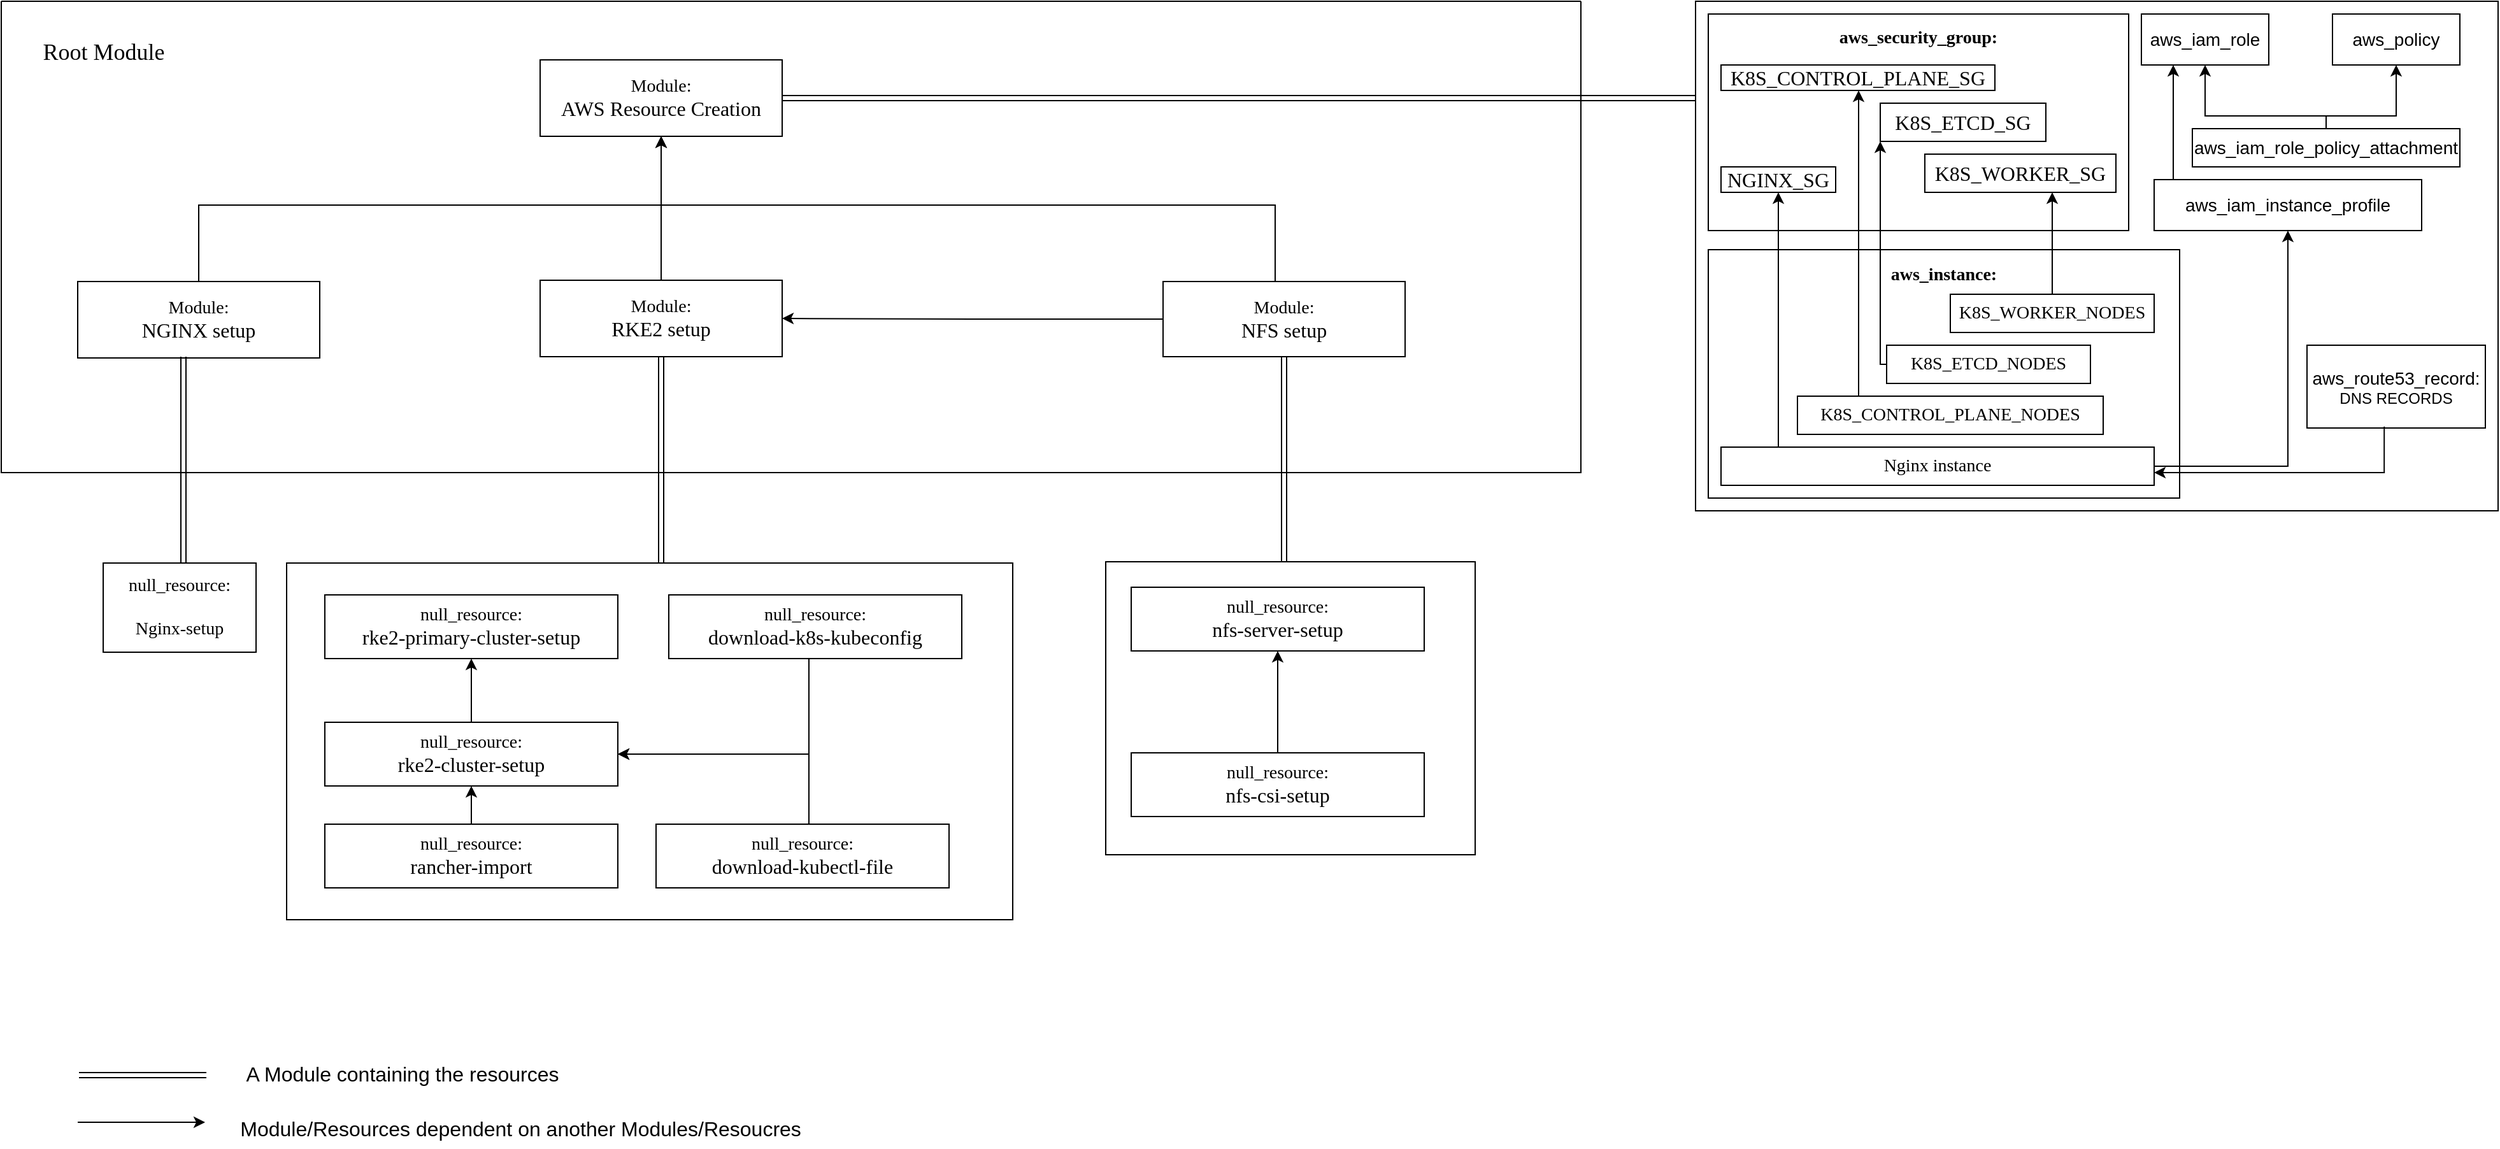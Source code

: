 <mxfile version="24.7.12">
  <diagram id="wFE0QG_FPsp0jaGvCLVb" name="Page-1">
    <mxGraphModel dx="2182" dy="437" grid="1" gridSize="10" guides="1" tooltips="1" connect="1" arrows="1" fold="1" page="1" pageScale="1" pageWidth="850" pageHeight="1100" math="0" shadow="0">
      <root>
        <mxCell id="0" />
        <mxCell id="1" parent="0" />
        <mxCell id="kiitlkwFK5GS4U3EaYuT-5" value="&lt;font style=&quot;font-size: 14px;&quot; face=&quot;Times New Roman&quot;&gt;Module:&lt;/font&gt;&lt;div&gt;&lt;font size=&quot;3&quot; face=&quot;vOWG07pCDVomqxuYTh0j&quot;&gt;AWS Resource Creation&lt;/font&gt;&lt;/div&gt;" style="rounded=0;whiteSpace=wrap;html=1;" parent="1" vertex="1">
          <mxGeometry x="123" y="86" width="190" height="60" as="geometry" />
        </mxCell>
        <mxCell id="kiitlkwFK5GS4U3EaYuT-29" style="edgeStyle=orthogonalEdgeStyle;rounded=0;orthogonalLoop=1;jettySize=auto;html=1;entryX=0.5;entryY=1;entryDx=0;entryDy=0;" parent="1" source="kiitlkwFK5GS4U3EaYuT-19" target="kiitlkwFK5GS4U3EaYuT-5" edge="1">
          <mxGeometry relative="1" as="geometry">
            <mxPoint x="218" y="22" as="targetPoint" />
          </mxGeometry>
        </mxCell>
        <mxCell id="etClJCg255oQmAqelBvy-100" value="" style="edgeStyle=orthogonalEdgeStyle;rounded=0;orthogonalLoop=1;jettySize=auto;html=1;shape=link;" edge="1" parent="1" source="kiitlkwFK5GS4U3EaYuT-19" target="etClJCg255oQmAqelBvy-95">
          <mxGeometry relative="1" as="geometry">
            <Array as="points">
              <mxPoint x="218" y="476" />
              <mxPoint x="218" y="476" />
            </Array>
          </mxGeometry>
        </mxCell>
        <mxCell id="kiitlkwFK5GS4U3EaYuT-19" value="&lt;font face=&quot;Times New Roman&quot; style=&quot;font-size: 14px;&quot;&gt;Module:&lt;/font&gt;&lt;div&gt;&lt;font face=&quot;M-_PtO_m-LOJet0InzvK&quot; size=&quot;3&quot;&gt;RKE2 setup&lt;/font&gt;&lt;/div&gt;" style="rounded=0;whiteSpace=wrap;html=1;" parent="1" vertex="1">
          <mxGeometry x="123" y="259" width="190" height="60" as="geometry" />
        </mxCell>
        <mxCell id="etClJCg255oQmAqelBvy-144" style="edgeStyle=orthogonalEdgeStyle;rounded=0;orthogonalLoop=1;jettySize=auto;html=1;entryX=1;entryY=0.5;entryDx=0;entryDy=0;shape=link;" edge="1" parent="1" source="etClJCg255oQmAqelBvy-4" target="kiitlkwFK5GS4U3EaYuT-5">
          <mxGeometry relative="1" as="geometry">
            <Array as="points">
              <mxPoint x="810" y="116" />
              <mxPoint x="810" y="116" />
            </Array>
          </mxGeometry>
        </mxCell>
        <mxCell id="etClJCg255oQmAqelBvy-4" value="" style="rounded=0;whiteSpace=wrap;html=1;" vertex="1" parent="1">
          <mxGeometry x="1030" y="40" width="630" height="400" as="geometry" />
        </mxCell>
        <mxCell id="etClJCg255oQmAqelBvy-18" value="&lt;font style=&quot;font-size: 14px;&quot;&gt;aws_iam_role&lt;/font&gt;" style="rounded=0;whiteSpace=wrap;html=1;" vertex="1" parent="1">
          <mxGeometry x="1380" y="50" width="100" height="40" as="geometry" />
        </mxCell>
        <mxCell id="etClJCg255oQmAqelBvy-19" value="&lt;div&gt;&lt;div&gt;&lt;font face=&quot;Times New Roman&quot;&gt;&lt;span style=&quot;font-size: 14px;&quot;&gt;&lt;b&gt;aws_security_group:&lt;/b&gt;&lt;/span&gt;&lt;/font&gt;&lt;br&gt;&lt;/div&gt;&lt;/div&gt;&lt;div&gt;&lt;font face=&quot;Times New Roman&quot;&gt;&lt;span style=&quot;font-size: 14px;&quot;&gt;&lt;b&gt;&lt;br&gt;&lt;/b&gt;&lt;/span&gt;&lt;/font&gt;&lt;/div&gt;&lt;div&gt;&lt;font face=&quot;Times New Roman&quot;&gt;&lt;span style=&quot;font-size: 14px;&quot;&gt;&lt;b&gt;&lt;br&gt;&lt;/b&gt;&lt;/span&gt;&lt;/font&gt;&lt;/div&gt;&lt;div&gt;&lt;font face=&quot;Times New Roman&quot;&gt;&lt;span style=&quot;font-size: 14px;&quot;&gt;&lt;b&gt;&lt;br&gt;&lt;/b&gt;&lt;/span&gt;&lt;/font&gt;&lt;/div&gt;&lt;div&gt;&lt;font face=&quot;Times New Roman&quot;&gt;&lt;span style=&quot;font-size: 14px;&quot;&gt;&lt;b&gt;&lt;br&gt;&lt;/b&gt;&lt;/span&gt;&lt;/font&gt;&lt;/div&gt;&lt;div&gt;&lt;br&gt;&lt;/div&gt;&lt;div&gt;&lt;font face=&quot;Times New Roman&quot;&gt;&lt;span style=&quot;font-size: 14px;&quot;&gt;&lt;b&gt;&lt;br&gt;&lt;/b&gt;&lt;/span&gt;&lt;/font&gt;&lt;/div&gt;&lt;div&gt;&lt;font face=&quot;Times New Roman&quot;&gt;&lt;span style=&quot;font-size: 14px;&quot;&gt;&lt;b&gt;&lt;br&gt;&lt;/b&gt;&lt;/span&gt;&lt;/font&gt;&lt;/div&gt;&lt;div&gt;&lt;font face=&quot;Times New Roman&quot;&gt;&lt;span style=&quot;font-size: 14px;&quot;&gt;&lt;b&gt;&lt;br&gt;&lt;/b&gt;&lt;/span&gt;&lt;/font&gt;&lt;/div&gt;" style="rounded=0;whiteSpace=wrap;html=1;" vertex="1" parent="1">
          <mxGeometry x="1040" y="50" width="330" height="170" as="geometry" />
        </mxCell>
        <mxCell id="etClJCg255oQmAqelBvy-23" value="&lt;font style=&quot;font-size: 14px;&quot;&gt;aws_policy&lt;/font&gt;" style="rounded=0;whiteSpace=wrap;html=1;" vertex="1" parent="1">
          <mxGeometry x="1530" y="50" width="100" height="40" as="geometry" />
        </mxCell>
        <mxCell id="etClJCg255oQmAqelBvy-27" value="" style="edgeStyle=orthogonalEdgeStyle;rounded=0;orthogonalLoop=1;jettySize=auto;html=1;entryX=0.5;entryY=1;entryDx=0;entryDy=0;" edge="1" parent="1" source="etClJCg255oQmAqelBvy-24" target="etClJCg255oQmAqelBvy-18">
          <mxGeometry relative="1" as="geometry">
            <Array as="points">
              <mxPoint x="1525" y="130" />
              <mxPoint x="1430" y="130" />
            </Array>
          </mxGeometry>
        </mxCell>
        <mxCell id="etClJCg255oQmAqelBvy-24" value="&lt;font style=&quot;font-size: 14px;&quot;&gt;aws_iam_role_policy_attachment&lt;/font&gt;" style="rounded=0;whiteSpace=wrap;html=1;" vertex="1" parent="1">
          <mxGeometry x="1420" y="140" width="210" height="30" as="geometry" />
        </mxCell>
        <mxCell id="etClJCg255oQmAqelBvy-31" style="edgeStyle=orthogonalEdgeStyle;rounded=0;orthogonalLoop=1;jettySize=auto;html=1;entryX=0.5;entryY=1;entryDx=0;entryDy=0;" edge="1" parent="1" source="etClJCg255oQmAqelBvy-24" target="etClJCg255oQmAqelBvy-23">
          <mxGeometry relative="1" as="geometry">
            <Array as="points">
              <mxPoint x="1525" y="130" />
              <mxPoint x="1580" y="130" />
            </Array>
          </mxGeometry>
        </mxCell>
        <mxCell id="etClJCg255oQmAqelBvy-51" style="edgeStyle=orthogonalEdgeStyle;rounded=0;orthogonalLoop=1;jettySize=auto;html=1;entryX=0.25;entryY=1;entryDx=0;entryDy=0;" edge="1" parent="1" source="etClJCg255oQmAqelBvy-32" target="etClJCg255oQmAqelBvy-18">
          <mxGeometry relative="1" as="geometry">
            <Array as="points">
              <mxPoint x="1405" y="180" />
              <mxPoint x="1405" y="180" />
            </Array>
          </mxGeometry>
        </mxCell>
        <mxCell id="etClJCg255oQmAqelBvy-32" value="&lt;span style=&quot;font-size: 14px;&quot;&gt;aws_iam_instance_profile&lt;/span&gt;" style="rounded=0;whiteSpace=wrap;html=1;" vertex="1" parent="1">
          <mxGeometry x="1390" y="180" width="210" height="40" as="geometry" />
        </mxCell>
        <mxCell id="etClJCg255oQmAqelBvy-39" value="&lt;span style=&quot;font-family: UCWD6sSALBmN9zl_qIUC; font-size: medium;&quot;&gt;NGINX_SG&lt;/span&gt;" style="rounded=0;whiteSpace=wrap;html=1;" vertex="1" parent="1">
          <mxGeometry x="1050" y="170" width="90" height="20" as="geometry" />
        </mxCell>
        <mxCell id="etClJCg255oQmAqelBvy-40" value="&lt;font size=&quot;3&quot; face=&quot;UCWD6sSALBmN9zl_qIUC&quot;&gt;K8S_CONTROL_PLANE_SG&lt;/font&gt;" style="rounded=0;whiteSpace=wrap;html=1;" vertex="1" parent="1">
          <mxGeometry x="1050" y="90" width="215" height="20" as="geometry" />
        </mxCell>
        <mxCell id="etClJCg255oQmAqelBvy-41" value="&lt;font size=&quot;3&quot; face=&quot;UCWD6sSALBmN9zl_qIUC&quot;&gt;K8S_ETCD_SG&lt;/font&gt;" style="rounded=0;whiteSpace=wrap;html=1;" vertex="1" parent="1">
          <mxGeometry x="1175" y="120" width="130" height="30" as="geometry" />
        </mxCell>
        <mxCell id="etClJCg255oQmAqelBvy-42" value="&lt;font size=&quot;3&quot; face=&quot;UCWD6sSALBmN9zl_qIUC&quot;&gt;K8S_WORKER_SG&lt;/font&gt;" style="rounded=0;whiteSpace=wrap;html=1;" vertex="1" parent="1">
          <mxGeometry x="1210" y="160" width="150" height="30" as="geometry" />
        </mxCell>
        <mxCell id="etClJCg255oQmAqelBvy-48" style="edgeStyle=orthogonalEdgeStyle;rounded=0;orthogonalLoop=1;jettySize=auto;html=1;exitX=0.5;exitY=1;exitDx=0;exitDy=0;" edge="1" parent="1" source="etClJCg255oQmAqelBvy-19" target="etClJCg255oQmAqelBvy-19">
          <mxGeometry relative="1" as="geometry" />
        </mxCell>
        <mxCell id="etClJCg255oQmAqelBvy-58" value="&lt;div&gt;&lt;div&gt;&lt;font face=&quot;Times New Roman&quot;&gt;&lt;span style=&quot;font-size: 14px;&quot;&gt;&lt;b&gt;aws_instance:&lt;/b&gt;&lt;/span&gt;&lt;/font&gt;&lt;/div&gt;&lt;/div&gt;&lt;div&gt;&lt;br&gt;&lt;/div&gt;&lt;div&gt;&lt;font face=&quot;Times New Roman&quot;&gt;&lt;span style=&quot;font-size: 14px;&quot;&gt;&lt;b&gt;&lt;br&gt;&lt;/b&gt;&lt;/span&gt;&lt;/font&gt;&lt;/div&gt;&lt;div&gt;&lt;font face=&quot;Times New Roman&quot;&gt;&lt;span style=&quot;font-size: 14px;&quot;&gt;&lt;b&gt;&lt;br&gt;&lt;/b&gt;&lt;/span&gt;&lt;/font&gt;&lt;/div&gt;&lt;div&gt;&lt;font face=&quot;Times New Roman&quot;&gt;&lt;span style=&quot;font-size: 14px;&quot;&gt;&lt;b&gt;&lt;br&gt;&lt;/b&gt;&lt;/span&gt;&lt;/font&gt;&lt;/div&gt;&lt;div&gt;&lt;font face=&quot;Times New Roman&quot;&gt;&lt;span style=&quot;font-size: 14px;&quot;&gt;&lt;b&gt;&lt;br&gt;&lt;/b&gt;&lt;/span&gt;&lt;/font&gt;&lt;/div&gt;&lt;div&gt;&lt;font face=&quot;Times New Roman&quot;&gt;&lt;span style=&quot;font-size: 14px;&quot;&gt;&lt;b&gt;&lt;br&gt;&lt;/b&gt;&lt;/span&gt;&lt;/font&gt;&lt;/div&gt;&lt;div&gt;&lt;br&gt;&lt;/div&gt;&lt;div&gt;&lt;br&gt;&lt;/div&gt;&lt;div&gt;&lt;br&gt;&lt;/div&gt;&lt;div&gt;&lt;br&gt;&lt;/div&gt;" style="rounded=0;whiteSpace=wrap;html=1;" vertex="1" parent="1">
          <mxGeometry x="1040" y="235" width="370" height="195" as="geometry" />
        </mxCell>
        <mxCell id="etClJCg255oQmAqelBvy-65" style="edgeStyle=orthogonalEdgeStyle;rounded=0;orthogonalLoop=1;jettySize=auto;html=1;entryX=0.5;entryY=1;entryDx=0;entryDy=0;" edge="1" parent="1" source="etClJCg255oQmAqelBvy-59" target="etClJCg255oQmAqelBvy-39">
          <mxGeometry relative="1" as="geometry">
            <Array as="points">
              <mxPoint x="1095" y="340" />
              <mxPoint x="1095" y="340" />
            </Array>
          </mxGeometry>
        </mxCell>
        <mxCell id="etClJCg255oQmAqelBvy-75" style="edgeStyle=orthogonalEdgeStyle;rounded=0;orthogonalLoop=1;jettySize=auto;html=1;entryX=0.5;entryY=1;entryDx=0;entryDy=0;" edge="1" parent="1" source="etClJCg255oQmAqelBvy-59" target="etClJCg255oQmAqelBvy-32">
          <mxGeometry relative="1" as="geometry">
            <Array as="points">
              <mxPoint x="1495" y="405" />
            </Array>
          </mxGeometry>
        </mxCell>
        <mxCell id="etClJCg255oQmAqelBvy-59" value="&lt;font face=&quot;Times New Roman&quot; style=&quot;font-size: 14px;&quot;&gt;Nginx instance&lt;/font&gt;" style="rounded=0;whiteSpace=wrap;html=1;" vertex="1" parent="1">
          <mxGeometry x="1050" y="390" width="340" height="30" as="geometry" />
        </mxCell>
        <mxCell id="etClJCg255oQmAqelBvy-66" style="edgeStyle=orthogonalEdgeStyle;rounded=0;orthogonalLoop=1;jettySize=auto;html=1;" edge="1" parent="1" source="etClJCg255oQmAqelBvy-60" target="etClJCg255oQmAqelBvy-40">
          <mxGeometry relative="1" as="geometry">
            <Array as="points">
              <mxPoint x="1158" y="300" />
              <mxPoint x="1158" y="300" />
            </Array>
          </mxGeometry>
        </mxCell>
        <mxCell id="etClJCg255oQmAqelBvy-60" value="&lt;font face=&quot;Times New Roman&quot;&gt;&lt;span style=&quot;font-size: 14px;&quot;&gt;K8S_CONTROL_PLANE_NODES&lt;/span&gt;&lt;/font&gt;" style="rounded=0;whiteSpace=wrap;html=1;" vertex="1" parent="1">
          <mxGeometry x="1110" y="350" width="240" height="30" as="geometry" />
        </mxCell>
        <mxCell id="etClJCg255oQmAqelBvy-68" style="edgeStyle=orthogonalEdgeStyle;rounded=0;orthogonalLoop=1;jettySize=auto;html=1;entryX=0;entryY=1;entryDx=0;entryDy=0;" edge="1" parent="1" source="etClJCg255oQmAqelBvy-61" target="etClJCg255oQmAqelBvy-41">
          <mxGeometry relative="1" as="geometry">
            <Array as="points">
              <mxPoint x="1175" y="325" />
            </Array>
          </mxGeometry>
        </mxCell>
        <mxCell id="etClJCg255oQmAqelBvy-61" value="&lt;font face=&quot;Times New Roman&quot;&gt;&lt;span style=&quot;font-size: 14px;&quot;&gt;K8S_ETCD_NODES&lt;/span&gt;&lt;/font&gt;" style="rounded=0;whiteSpace=wrap;html=1;" vertex="1" parent="1">
          <mxGeometry x="1180" y="310" width="160" height="30" as="geometry" />
        </mxCell>
        <mxCell id="etClJCg255oQmAqelBvy-67" style="edgeStyle=orthogonalEdgeStyle;rounded=0;orthogonalLoop=1;jettySize=auto;html=1;" edge="1" parent="1" source="etClJCg255oQmAqelBvy-62" target="etClJCg255oQmAqelBvy-42">
          <mxGeometry relative="1" as="geometry">
            <Array as="points">
              <mxPoint x="1310" y="210" />
              <mxPoint x="1310" y="210" />
            </Array>
          </mxGeometry>
        </mxCell>
        <mxCell id="etClJCg255oQmAqelBvy-62" value="&lt;font face=&quot;Times New Roman&quot;&gt;&lt;span style=&quot;font-size: 14px;&quot;&gt;K8S_WORKER_NODES&lt;/span&gt;&lt;/font&gt;" style="rounded=0;whiteSpace=wrap;html=1;" vertex="1" parent="1">
          <mxGeometry x="1230" y="270" width="160" height="30" as="geometry" />
        </mxCell>
        <mxCell id="etClJCg255oQmAqelBvy-76" value="&lt;font face=&quot;Times New Roman&quot; style=&quot;font-size: 14px;&quot;&gt;null_resource:&lt;/font&gt;&lt;div&gt;&lt;font face=&quot;Times New Roman&quot; style=&quot;font-size: 14px;&quot;&gt;&lt;br&gt;&lt;/font&gt;&lt;/div&gt;&lt;div&gt;&lt;font face=&quot;Times New Roman&quot; style=&quot;font-size: 14px;&quot;&gt;Nginx-setup&lt;/font&gt;&lt;/div&gt;" style="rounded=0;whiteSpace=wrap;html=1;" vertex="1" parent="1">
          <mxGeometry x="-220" y="481" width="120" height="70" as="geometry" />
        </mxCell>
        <mxCell id="etClJCg255oQmAqelBvy-84" value="&lt;div&gt;&lt;font style=&quot;font-size: 14px;&quot;&gt;aws_route53_record:&lt;br&gt;&lt;/font&gt;&lt;/div&gt;&lt;font style=&quot;font-size: 12px;&quot;&gt;DNS RECORDS&lt;/font&gt;" style="rounded=0;whiteSpace=wrap;html=1;" vertex="1" parent="1">
          <mxGeometry x="1510" y="310" width="140" height="65" as="geometry" />
        </mxCell>
        <mxCell id="etClJCg255oQmAqelBvy-86" style="edgeStyle=orthogonalEdgeStyle;rounded=0;orthogonalLoop=1;jettySize=auto;html=1;exitX=0.433;exitY=0.983;exitDx=0;exitDy=0;exitPerimeter=0;" edge="1" parent="1" source="etClJCg255oQmAqelBvy-84" target="etClJCg255oQmAqelBvy-59">
          <mxGeometry relative="1" as="geometry">
            <Array as="points">
              <mxPoint x="1571" y="410" />
            </Array>
          </mxGeometry>
        </mxCell>
        <mxCell id="etClJCg255oQmAqelBvy-95" value="" style="rounded=0;whiteSpace=wrap;html=1;" vertex="1" parent="1">
          <mxGeometry x="-76" y="481" width="570" height="280" as="geometry" />
        </mxCell>
        <mxCell id="etClJCg255oQmAqelBvy-101" value="&lt;div&gt;&lt;font style=&quot;font-size: 14px;&quot; face=&quot;Times New Roman&quot;&gt;null_resource:&lt;/font&gt;&lt;/div&gt;&lt;div&gt;&lt;font face=&quot;CC2AfbRsVFPKqois0iFC&quot; size=&quot;3&quot;&gt;rke2-primary-cluster-setup&lt;/font&gt;&lt;/div&gt;" style="rounded=0;whiteSpace=wrap;html=1;" vertex="1" parent="1">
          <mxGeometry x="-46" y="506" width="230" height="50" as="geometry" />
        </mxCell>
        <mxCell id="etClJCg255oQmAqelBvy-104" style="edgeStyle=orthogonalEdgeStyle;rounded=0;orthogonalLoop=1;jettySize=auto;html=1;entryX=0.5;entryY=1;entryDx=0;entryDy=0;" edge="1" parent="1" source="etClJCg255oQmAqelBvy-102" target="etClJCg255oQmAqelBvy-101">
          <mxGeometry relative="1" as="geometry" />
        </mxCell>
        <mxCell id="etClJCg255oQmAqelBvy-102" value="&lt;div&gt;&lt;font style=&quot;font-size: 14px;&quot; face=&quot;Times New Roman&quot;&gt;null_resource:&lt;/font&gt;&lt;/div&gt;&lt;div&gt;&lt;font face=&quot;ybWu49O-ANy2RYuzH55T&quot; size=&quot;3&quot;&gt;rke2-cluster-setup&lt;/font&gt;&lt;/div&gt;" style="rounded=0;whiteSpace=wrap;html=1;" vertex="1" parent="1">
          <mxGeometry x="-46" y="606" width="230" height="50" as="geometry" />
        </mxCell>
        <mxCell id="etClJCg255oQmAqelBvy-105" style="edgeStyle=orthogonalEdgeStyle;rounded=0;orthogonalLoop=1;jettySize=auto;html=1;entryX=0.5;entryY=1;entryDx=0;entryDy=0;" edge="1" parent="1" source="etClJCg255oQmAqelBvy-103" target="etClJCg255oQmAqelBvy-102">
          <mxGeometry relative="1" as="geometry" />
        </mxCell>
        <mxCell id="etClJCg255oQmAqelBvy-103" value="&lt;div&gt;&lt;font style=&quot;font-size: 14px;&quot; face=&quot;Times New Roman&quot;&gt;null_resource:&lt;/font&gt;&lt;/div&gt;&lt;div&gt;&lt;font face=&quot;ybWu49O-ANy2RYuzH55T&quot; size=&quot;3&quot;&gt;rancher-import&lt;/font&gt;&lt;/div&gt;" style="rounded=0;whiteSpace=wrap;html=1;" vertex="1" parent="1">
          <mxGeometry x="-46" y="686" width="230" height="50" as="geometry" />
        </mxCell>
        <mxCell id="etClJCg255oQmAqelBvy-109" style="edgeStyle=orthogonalEdgeStyle;rounded=0;orthogonalLoop=1;jettySize=auto;html=1;entryX=1;entryY=0.5;entryDx=0;entryDy=0;" edge="1" parent="1" source="etClJCg255oQmAqelBvy-106" target="etClJCg255oQmAqelBvy-102">
          <mxGeometry relative="1" as="geometry">
            <Array as="points">
              <mxPoint x="334" y="631" />
            </Array>
          </mxGeometry>
        </mxCell>
        <mxCell id="etClJCg255oQmAqelBvy-106" value="&lt;div&gt;&lt;font style=&quot;font-size: 14px;&quot; face=&quot;Times New Roman&quot;&gt;null_resource:&lt;/font&gt;&lt;/div&gt;&lt;div&gt;&lt;span style=&quot;background-color: initial;&quot;&gt;&lt;font size=&quot;3&quot; face=&quot;ybWu49O-ANy2RYuzH55T&quot;&gt;download-k8s-kubeconfig&lt;/font&gt;&lt;/span&gt;&lt;/div&gt;" style="rounded=0;whiteSpace=wrap;html=1;" vertex="1" parent="1">
          <mxGeometry x="224" y="506" width="230" height="50" as="geometry" />
        </mxCell>
        <mxCell id="etClJCg255oQmAqelBvy-110" style="edgeStyle=orthogonalEdgeStyle;rounded=0;orthogonalLoop=1;jettySize=auto;html=1;entryX=1;entryY=0.5;entryDx=0;entryDy=0;" edge="1" parent="1" source="etClJCg255oQmAqelBvy-108" target="etClJCg255oQmAqelBvy-102">
          <mxGeometry relative="1" as="geometry">
            <Array as="points">
              <mxPoint x="334" y="631" />
            </Array>
          </mxGeometry>
        </mxCell>
        <mxCell id="etClJCg255oQmAqelBvy-108" value="&lt;div&gt;&lt;font style=&quot;font-size: 14px;&quot; face=&quot;Times New Roman&quot;&gt;null_resource:&lt;/font&gt;&lt;/div&gt;&lt;div&gt;&lt;font size=&quot;3&quot; face=&quot;ybWu49O-ANy2RYuzH55T&quot;&gt;download-kubectl-file&lt;/font&gt;&lt;br&gt;&lt;/div&gt;" style="rounded=0;whiteSpace=wrap;html=1;" vertex="1" parent="1">
          <mxGeometry x="214" y="686" width="230" height="50" as="geometry" />
        </mxCell>
        <mxCell id="etClJCg255oQmAqelBvy-113" value="" style="rounded=0;whiteSpace=wrap;html=1;" vertex="1" parent="1">
          <mxGeometry x="567" y="480" width="290" height="230" as="geometry" />
        </mxCell>
        <mxCell id="etClJCg255oQmAqelBvy-115" value="&lt;div&gt;&lt;font style=&quot;font-size: 14px;&quot; face=&quot;Times New Roman&quot;&gt;null_resource:&lt;/font&gt;&lt;/div&gt;&lt;div&gt;&lt;font size=&quot;3&quot; face=&quot;CC2AfbRsVFPKqois0iFC&quot;&gt;nfs-server-setup&lt;/font&gt;&lt;br&gt;&lt;/div&gt;" style="rounded=0;whiteSpace=wrap;html=1;" vertex="1" parent="1">
          <mxGeometry x="587" y="500" width="230" height="50" as="geometry" />
        </mxCell>
        <mxCell id="etClJCg255oQmAqelBvy-118" style="edgeStyle=orthogonalEdgeStyle;rounded=0;orthogonalLoop=1;jettySize=auto;html=1;entryX=0.5;entryY=1;entryDx=0;entryDy=0;" edge="1" parent="1" source="etClJCg255oQmAqelBvy-116" target="etClJCg255oQmAqelBvy-115">
          <mxGeometry relative="1" as="geometry" />
        </mxCell>
        <mxCell id="etClJCg255oQmAqelBvy-116" value="&lt;div&gt;&lt;font style=&quot;font-size: 14px;&quot; face=&quot;Times New Roman&quot;&gt;null_resource:&lt;/font&gt;&lt;/div&gt;&lt;div&gt;&lt;font size=&quot;3&quot; face=&quot;CC2AfbRsVFPKqois0iFC&quot;&gt;nfs-csi-setup&lt;/font&gt;&lt;br&gt;&lt;/div&gt;" style="rounded=0;whiteSpace=wrap;html=1;" vertex="1" parent="1">
          <mxGeometry x="587" y="630" width="230" height="50" as="geometry" />
        </mxCell>
        <mxCell id="etClJCg255oQmAqelBvy-119" value="" style="shape=link;html=1;rounded=0;" edge="1" parent="1">
          <mxGeometry width="100" relative="1" as="geometry">
            <mxPoint x="-239" y="883" as="sourcePoint" />
            <mxPoint x="-139" y="883" as="targetPoint" />
          </mxGeometry>
        </mxCell>
        <mxCell id="etClJCg255oQmAqelBvy-120" value="&lt;font size=&quot;3&quot;&gt;A Module containing the resources&lt;/font&gt;" style="text;html=1;align=center;verticalAlign=middle;whiteSpace=wrap;rounded=0;" vertex="1" parent="1">
          <mxGeometry x="-110" y="867" width="250" height="30" as="geometry" />
        </mxCell>
        <mxCell id="etClJCg255oQmAqelBvy-122" value="" style="endArrow=classic;html=1;rounded=0;" edge="1" parent="1">
          <mxGeometry width="50" height="50" relative="1" as="geometry">
            <mxPoint x="-240" y="920" as="sourcePoint" />
            <mxPoint x="-140" y="920" as="targetPoint" />
          </mxGeometry>
        </mxCell>
        <mxCell id="etClJCg255oQmAqelBvy-123" value="&lt;font size=&quot;3&quot;&gt;Module/Resources dependent on another Modules/Resoucres&amp;nbsp;&lt;/font&gt;" style="text;html=1;align=center;verticalAlign=middle;whiteSpace=wrap;rounded=0;" vertex="1" parent="1">
          <mxGeometry x="-120" y="910" width="460" height="30" as="geometry" />
        </mxCell>
        <mxCell id="etClJCg255oQmAqelBvy-127" value="" style="swimlane;startSize=0;shadow=0;" vertex="1" parent="1">
          <mxGeometry x="-300" y="40" width="1240" height="370" as="geometry">
            <mxRectangle x="100" y="40" width="50" height="40" as="alternateBounds" />
          </mxGeometry>
        </mxCell>
        <mxCell id="kiitlkwFK5GS4U3EaYuT-7" value="&lt;font style=&quot;font-size: 14px;&quot; face=&quot;Times New Roman&quot;&gt;Module:&lt;/font&gt;&lt;div&gt;&lt;font size=&quot;3&quot; face=&quot;y11n5paO8Hunl36zzPSH&quot;&gt;NGINX setup&lt;/font&gt;&lt;/div&gt;" style="rounded=0;whiteSpace=wrap;html=1;" parent="etClJCg255oQmAqelBvy-127" vertex="1">
          <mxGeometry x="60" y="220" width="190" height="60" as="geometry" />
        </mxCell>
        <mxCell id="kiitlkwFK5GS4U3EaYuT-23" value="&lt;font style=&quot;font-size: 14px;&quot; face=&quot;Times New Roman&quot;&gt;Module:&lt;/font&gt;&lt;div&gt;&lt;font size=&quot;3&quot; face=&quot;XYeYML2MfWjqiMQxk-dM&quot;&gt;NFS setup&lt;/font&gt;&lt;/div&gt;" style="rounded=0;whiteSpace=wrap;html=1;" parent="etClJCg255oQmAqelBvy-127" vertex="1">
          <mxGeometry x="912" y="220" width="190" height="59" as="geometry" />
        </mxCell>
        <mxCell id="etClJCg255oQmAqelBvy-145" value="&lt;font face=&quot;Times New Roman&quot; style=&quot;font-size: 18px;&quot;&gt;Root Module&lt;/font&gt;" style="text;html=1;align=center;verticalAlign=middle;resizable=0;points=[];autosize=1;strokeColor=none;fillColor=none;" vertex="1" parent="etClJCg255oQmAqelBvy-127">
          <mxGeometry x="20" y="20" width="120" height="40" as="geometry" />
        </mxCell>
        <mxCell id="etClJCg255oQmAqelBvy-132" style="edgeStyle=orthogonalEdgeStyle;rounded=0;orthogonalLoop=1;jettySize=auto;html=1;entryX=0.421;entryY=0.967;entryDx=0;entryDy=0;entryPerimeter=0;shape=link;" edge="1" parent="1">
          <mxGeometry relative="1" as="geometry">
            <mxPoint x="-157.01" y="481" as="sourcePoint" />
            <mxPoint x="-157.01" y="319.02" as="targetPoint" />
          </mxGeometry>
        </mxCell>
        <mxCell id="etClJCg255oQmAqelBvy-138" style="edgeStyle=orthogonalEdgeStyle;rounded=0;orthogonalLoop=1;jettySize=auto;html=1;shape=link;" edge="1" parent="1" source="kiitlkwFK5GS4U3EaYuT-23">
          <mxGeometry relative="1" as="geometry">
            <mxPoint x="707" y="480" as="targetPoint" />
            <Array as="points">
              <mxPoint x="707" y="450" />
              <mxPoint x="707" y="450" />
            </Array>
          </mxGeometry>
        </mxCell>
        <mxCell id="etClJCg255oQmAqelBvy-139" style="edgeStyle=orthogonalEdgeStyle;rounded=0;orthogonalLoop=1;jettySize=auto;html=1;entryX=0.5;entryY=1;entryDx=0;entryDy=0;" edge="1" parent="1" source="kiitlkwFK5GS4U3EaYuT-7" target="kiitlkwFK5GS4U3EaYuT-5">
          <mxGeometry relative="1" as="geometry">
            <Array as="points">
              <mxPoint x="-145" y="200" />
              <mxPoint x="218" y="200" />
            </Array>
          </mxGeometry>
        </mxCell>
        <mxCell id="etClJCg255oQmAqelBvy-143" style="edgeStyle=orthogonalEdgeStyle;rounded=0;orthogonalLoop=1;jettySize=auto;html=1;entryX=0.5;entryY=1;entryDx=0;entryDy=0;" edge="1" parent="1" source="kiitlkwFK5GS4U3EaYuT-23" target="kiitlkwFK5GS4U3EaYuT-5">
          <mxGeometry relative="1" as="geometry">
            <Array as="points">
              <mxPoint x="700" y="200" />
              <mxPoint x="218" y="200" />
            </Array>
          </mxGeometry>
        </mxCell>
        <mxCell id="etClJCg255oQmAqelBvy-148" style="edgeStyle=orthogonalEdgeStyle;rounded=0;orthogonalLoop=1;jettySize=auto;html=1;entryX=1;entryY=0.5;entryDx=0;entryDy=0;" edge="1" parent="1" source="kiitlkwFK5GS4U3EaYuT-23" target="kiitlkwFK5GS4U3EaYuT-19">
          <mxGeometry relative="1" as="geometry" />
        </mxCell>
      </root>
    </mxGraphModel>
  </diagram>
</mxfile>
